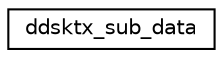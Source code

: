 digraph "Graphical Class Hierarchy"
{
 // LATEX_PDF_SIZE
  edge [fontname="Helvetica",fontsize="10",labelfontname="Helvetica",labelfontsize="10"];
  node [fontname="Helvetica",fontsize="10",shape=record];
  rankdir="LR";
  Node0 [label="ddsktx_sub_data",height=0.2,width=0.4,color="black", fillcolor="white", style="filled",URL="$structddsktx__sub__data.html",tooltip=" "];
}
